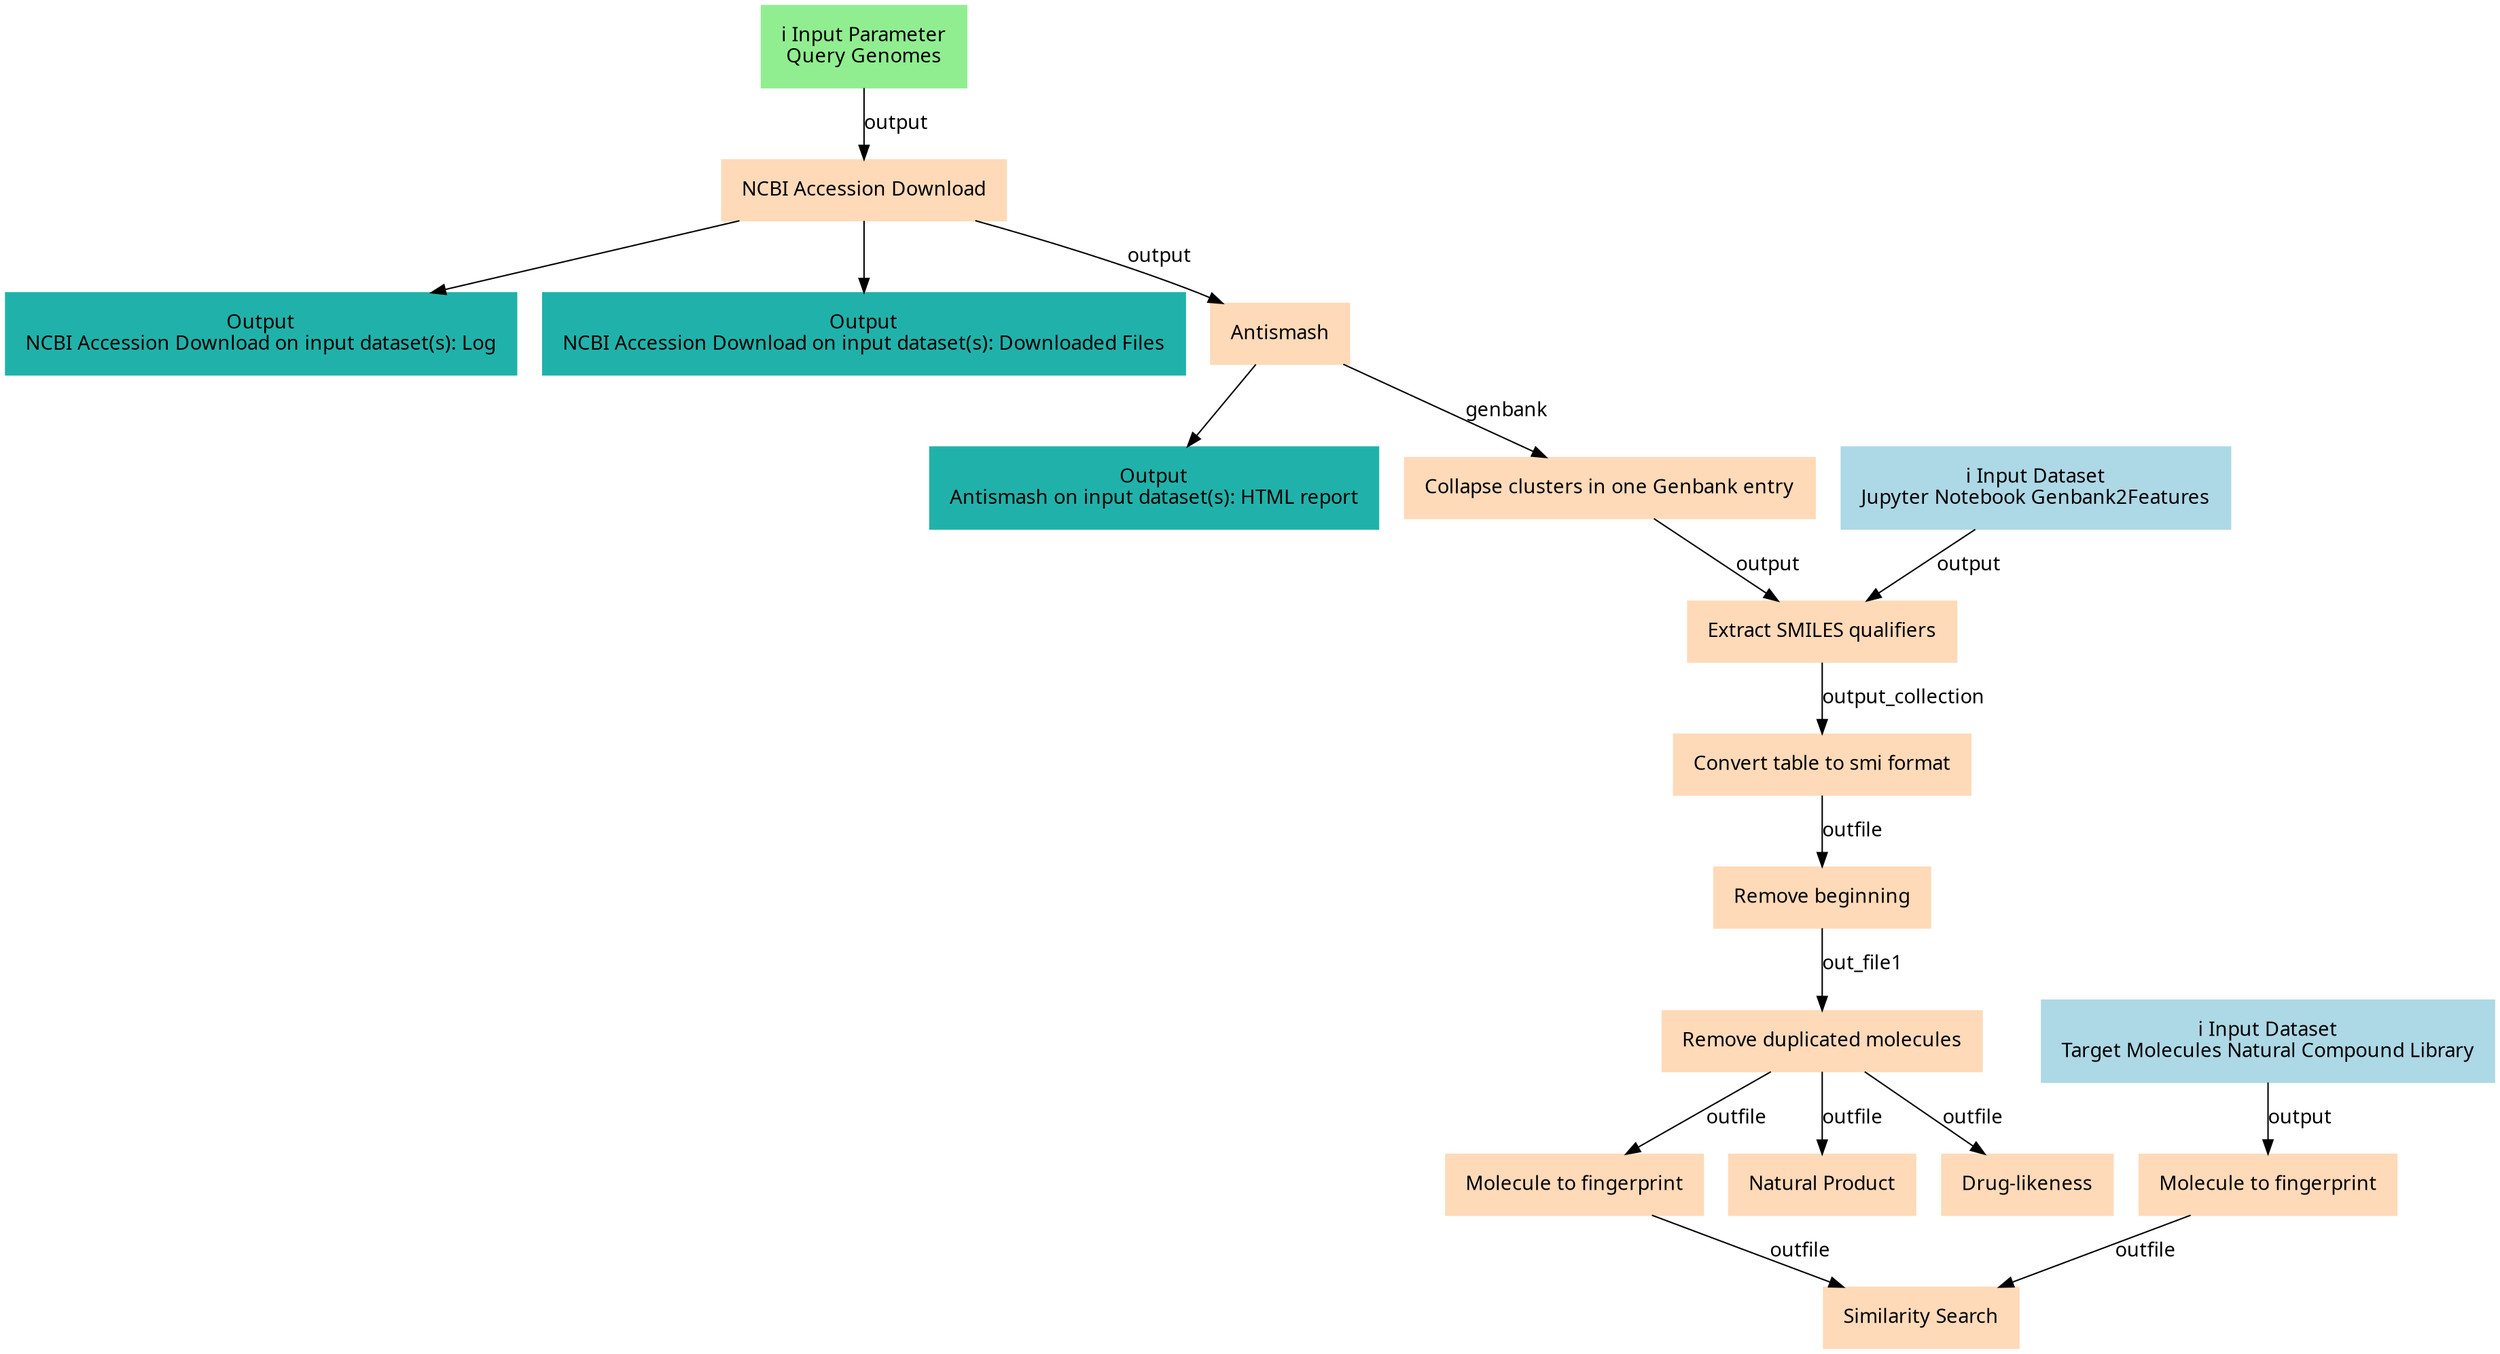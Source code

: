 digraph main {
  node [fontname="Atkinson Hyperlegible", shape=box, color=white,style=filled,color=peachpuff,margin="0.2,0.2"];
  edge [fontname="Atkinson Hyperlegible"];
  0[color=lightgreen,label="ℹ️ Input Parameter\nQuery Genomes"]
  1[color=lightblue,label="ℹ️ Input Dataset\nJupyter Notebook Genbank2Features"]
  2[color=lightblue,label="ℹ️ Input Dataset\nTarget Molecules Natural Compound Library"]
  3[label="NCBI Accession Download"]
  0 -> 3 [label="output"]
  kfaecdec3711d43babb9138a4b4b3932d[color=lightseagreen,label="Output\nNCBI Accession Download on input dataset(s): Log"]
  3 -> kfaecdec3711d43babb9138a4b4b3932d
  kc8857c6fec994d298c98be7a63a9f029[color=lightseagreen,label="Output\nNCBI Accession Download on input dataset(s): Downloaded Files"]
  3 -> kc8857c6fec994d298c98be7a63a9f029
  4[label="Molecule to fingerprint"]
  2 -> 4 [label="output"]
  5[label="Antismash"]
  3 -> 5 [label="output"]
  kcc813ad7f4234cb8ba798201abab206a[color=lightseagreen,label="Output\nAntismash on input dataset(s): HTML report"]
  5 -> kcc813ad7f4234cb8ba798201abab206a
  6[label="Collapse clusters in one Genbank entry"]
  5 -> 6 [label="genbank"]
  7[label="Extract SMILES qualifiers"]
  1 -> 7 [label="output"]
  6 -> 7 [label="output"]
  8[label="Convert table to smi format"]
  7 -> 8 [label="output_collection"]
  9[label="Remove beginning"]
  8 -> 9 [label="outfile"]
  10[label="Remove duplicated molecules"]
  9 -> 10 [label="out_file1"]
  11[label="Molecule to fingerprint"]
  10 -> 11 [label="outfile"]
  12[label="Natural Product"]
  10 -> 12 [label="outfile"]
  13[label="Drug-likeness"]
  10 -> 13 [label="outfile"]
  14[label="Similarity Search"]
  11 -> 14 [label="outfile"]
  4 -> 14 [label="outfile"]
}